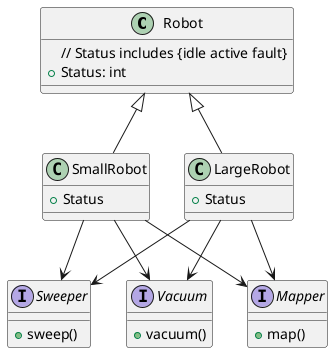 @startuml
class Robot {
// Status includes {idle active fault}
    +Status: int
}

class SmallRobot {
    +Status
}

class LargeRobot {
    +Status
}

interface Sweeper {
    +sweep()
}

interface Vacuum {
    +vacuum()
}

interface Mapper {
    +map()
}


Robot <|-- SmallRobot
Robot <|-- LargeRobot

SmallRobot --> Sweeper
SmallRobot --> Vacuum
SmallRobot --> Mapper

LargeRobot --> Sweeper
LargeRobot --> Vacuum
LargeRobot --> Mapper
@enduml